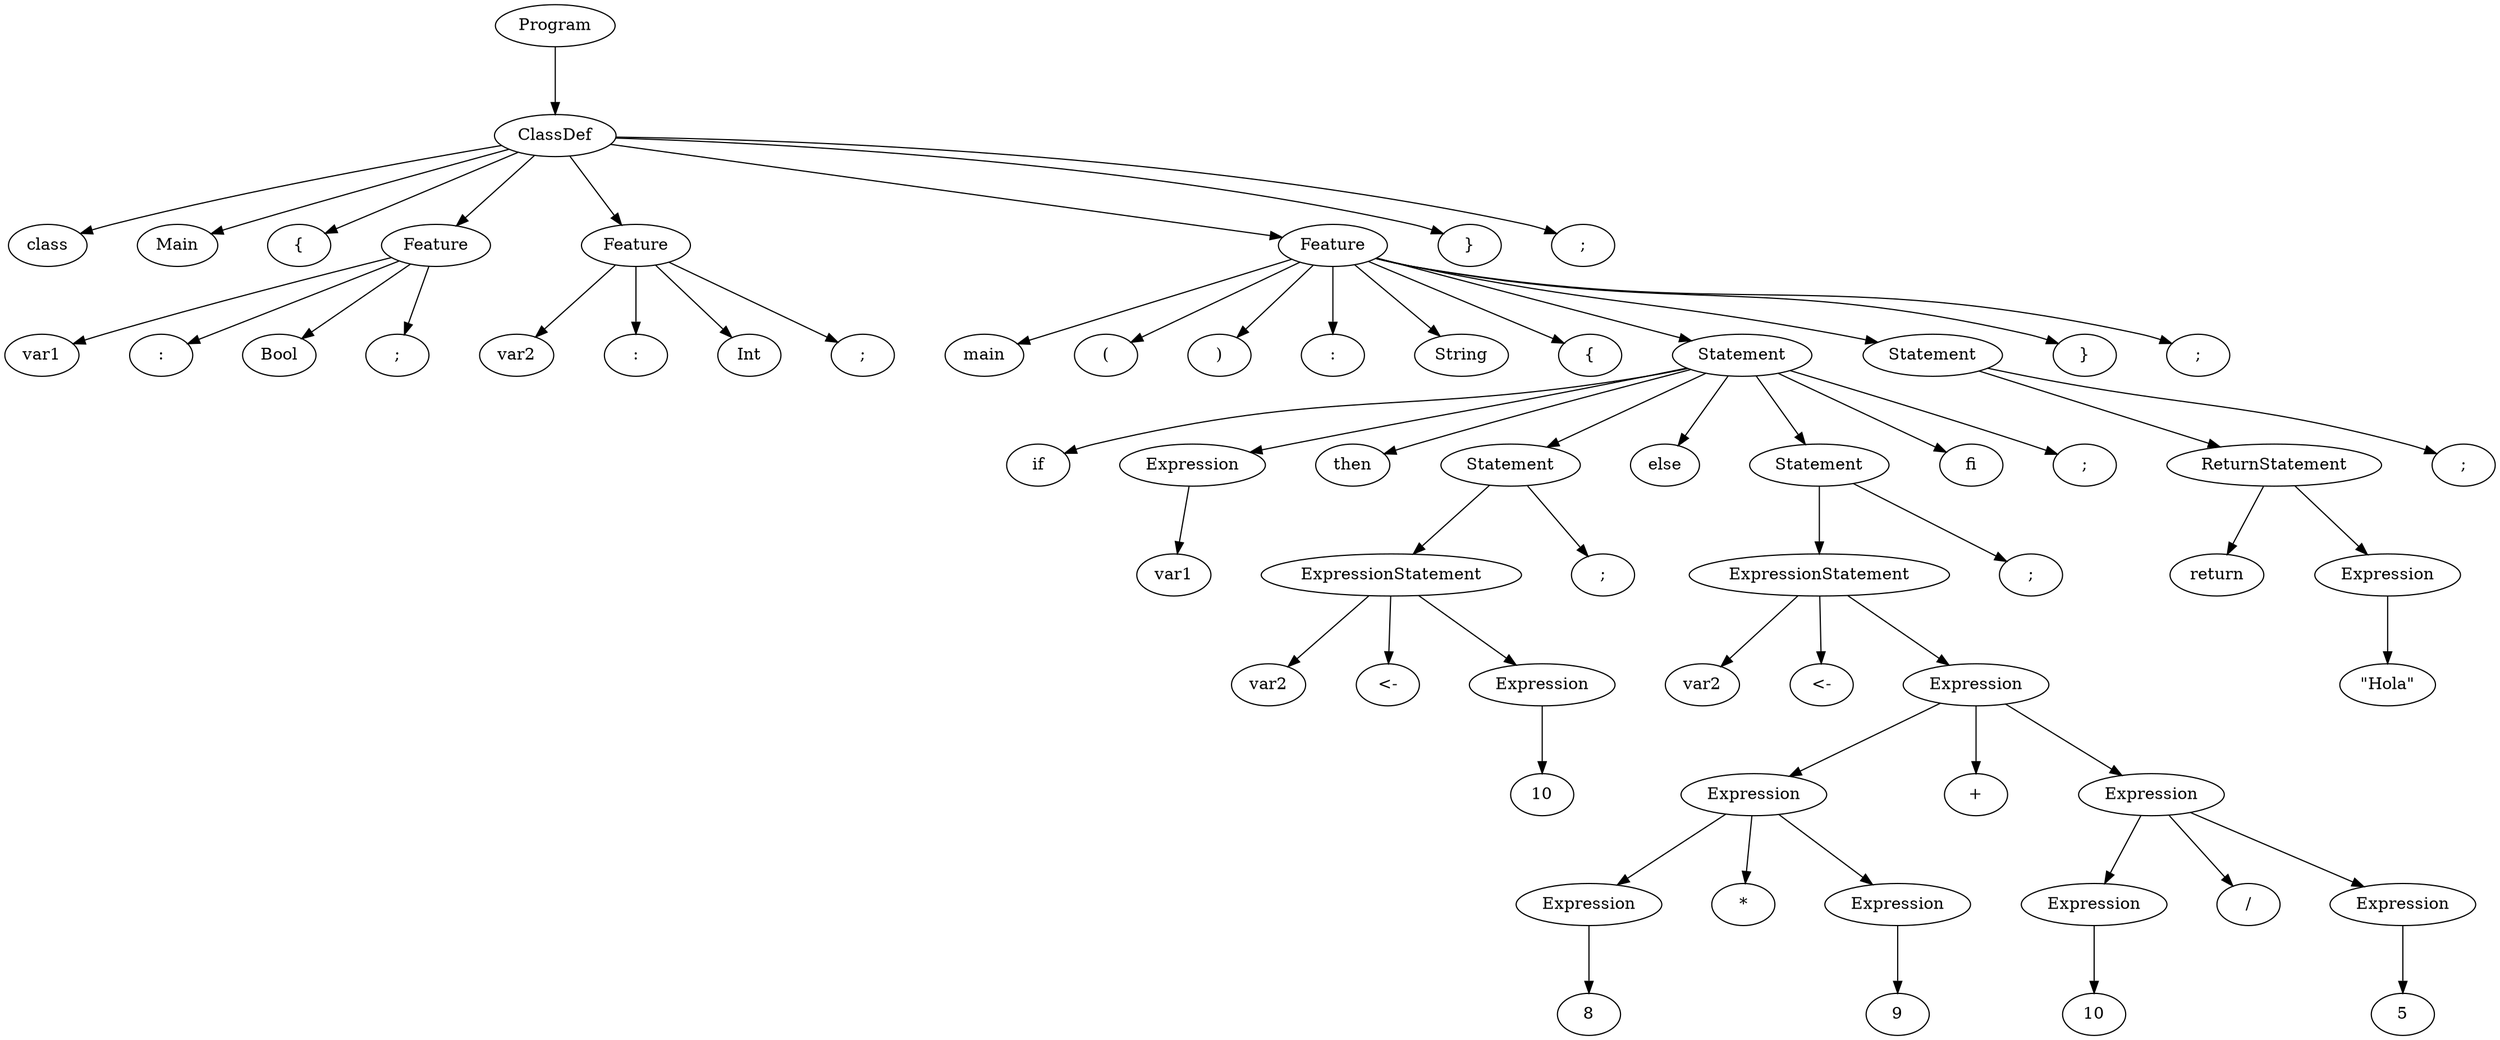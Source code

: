 digraph tree {
rankdir=TB;
nodesep=0.6;
ranksep=0.8;
    "Program_2261835429920" [label="Program"];
    "ClassDef_2261835430144" [label="ClassDef"];
    "class_2261913381312" [label="class"];
    "Main_2261913380352" [label="Main"];
    "{_2261913381696" [label="{"];
    "Feature_2261835430256" [label="Feature"];
    "var1_2261913382208" [label="var1"];
    ":_2261913424128" [label=":"];
    "Bool_2261913424192" [label="Bool"];
    ";_2261913424256" [label=";"];
    "Feature_2261835430704" [label="Feature"];
    "var2_2261913382848" [label="var2"];
    ":_2261913424448" [label=":"];
    "Int_2261913424512" [label="Int"];
    ";_2261913424576" [label=";"];
    "Feature_2261835430816" [label="Feature"];
    "main_2261913424704" [label="main"];
    "(_2261913424832" [label="("];
    ")_2261913424960" [label=")"];
    ":_2261913425024" [label=":"];
    "String_2261913425088" [label="String"];
    "{_2261913425216" [label="{"];
    "Statement_2261835431040" [label="Statement"];
    "if_2261913425536" [label="if"];
    "Expression_2261835431152" [label="Expression"];
    "var1_2261913425664" [label="var1"];
    "then_2261913427776" [label="then"];
    "Statement_2261835431824" [label="Statement"];
    "ExpressionStatement_2261913452608" [label="ExpressionStatement"];
    "var2_2261913445504" [label="var2"];
    "<-_2261913445568" [label="<-"];
    "Expression_2261913452720" [label="Expression"];
    "10_2261913445760" [label="10"];
    ";_2261913445632" [label=";"];
    "else_2261913445824" [label="else"];
    "Statement_2261913453056" [label="Statement"];
    "ExpressionStatement_2261913453168" [label="ExpressionStatement"];
    "var2_2261913445888" [label="var2"];
    "<-_2261913445952" [label="<-"];
    "Expression_2261913454400" [label="Expression"];
    "Expression_2261913453728" [label="Expression"];
    "Expression_2261913453280" [label="Expression"];
    "8_2261913446144" [label="8"];
    "*_2261913446720" [label="*"];
    "Expression_2261913453840" [label="Expression"];
    "9_2261913446784" [label="9"];
    "+_2261913448384" [label="+"];
    "Expression_2261913454736" [label="Expression"];
    "Expression_2261913454512" [label="Expression"];
    "10_2261913448320" [label="10"];
    "/_2261913446592" [label="/"];
    "Expression_2261913454848" [label="Expression"];
    "5_2261913469632" [label="5"];
    ";_2261913469504" [label=";"];
    "fi_2261913469696" [label="fi"];
    ";_2261913469760" [label=";"];
    "Statement_2261913454960" [label="Statement"];
    "ReturnStatement_2261913455072" [label="ReturnStatement"];
    "return_2261913469568" [label="return"];
    "Expression_2261913455184" [label="Expression"];
    "\\\"Hola\\\"_2261913470080" [label="\"Hola\""];
    ";_2261913470016" [label=";"];
    "}_2261913470144" [label="}"];
    ";_2261913424640" [label=";"];
    "}_2261913470208" [label="}"];
    ";_2261913470272" [label=";"];
    "Program_2261835429920" -> "ClassDef_2261835430144";
    "ClassDef_2261835430144" -> "class_2261913381312";
    "ClassDef_2261835430144" -> "Main_2261913380352";
    "ClassDef_2261835430144" -> "{_2261913381696";
    "ClassDef_2261835430144" -> "Feature_2261835430256";
    "ClassDef_2261835430144" -> "Feature_2261835430704";
    "ClassDef_2261835430144" -> "Feature_2261835430816";
    "ClassDef_2261835430144" -> "}_2261913470208";
    "ClassDef_2261835430144" -> ";_2261913470272";
    "Feature_2261835430256" -> "var1_2261913382208";
    "Feature_2261835430256" -> ":_2261913424128";
    "Feature_2261835430256" -> "Bool_2261913424192";
    "Feature_2261835430256" -> ";_2261913424256";
    "Feature_2261835430704" -> "var2_2261913382848";
    "Feature_2261835430704" -> ":_2261913424448";
    "Feature_2261835430704" -> "Int_2261913424512";
    "Feature_2261835430704" -> ";_2261913424576";
    "Feature_2261835430816" -> "main_2261913424704";
    "Feature_2261835430816" -> "(_2261913424832";
    "Feature_2261835430816" -> ")_2261913424960";
    "Feature_2261835430816" -> ":_2261913425024";
    "Feature_2261835430816" -> "String_2261913425088";
    "Feature_2261835430816" -> "{_2261913425216";
    "Feature_2261835430816" -> "Statement_2261835431040";
    "Feature_2261835430816" -> "Statement_2261913454960";
    "Feature_2261835430816" -> "}_2261913470144";
    "Feature_2261835430816" -> ";_2261913424640";
    "Statement_2261835431040" -> "if_2261913425536";
    "Statement_2261835431040" -> "Expression_2261835431152";
    "Statement_2261835431040" -> "then_2261913427776";
    "Statement_2261835431040" -> "Statement_2261835431824";
    "Statement_2261835431040" -> "else_2261913445824";
    "Statement_2261835431040" -> "Statement_2261913453056";
    "Statement_2261835431040" -> "fi_2261913469696";
    "Statement_2261835431040" -> ";_2261913469760";
    "Expression_2261835431152" -> "var1_2261913425664";
    "Statement_2261835431824" -> "ExpressionStatement_2261913452608";
    "Statement_2261835431824" -> ";_2261913445632";
    "ExpressionStatement_2261913452608" -> "var2_2261913445504";
    "ExpressionStatement_2261913452608" -> "<-_2261913445568";
    "ExpressionStatement_2261913452608" -> "Expression_2261913452720";
    "Expression_2261913452720" -> "10_2261913445760";
    "Statement_2261913453056" -> "ExpressionStatement_2261913453168";
    "Statement_2261913453056" -> ";_2261913469504";
    "ExpressionStatement_2261913453168" -> "var2_2261913445888";
    "ExpressionStatement_2261913453168" -> "<-_2261913445952";
    "ExpressionStatement_2261913453168" -> "Expression_2261913454400";
    "Expression_2261913454400" -> "Expression_2261913453728";
    "Expression_2261913454400" -> "+_2261913448384";
    "Expression_2261913454400" -> "Expression_2261913454736";
    "Expression_2261913453728" -> "Expression_2261913453280";
    "Expression_2261913453728" -> "*_2261913446720";
    "Expression_2261913453728" -> "Expression_2261913453840";
    "Expression_2261913453280" -> "8_2261913446144";
    "Expression_2261913453840" -> "9_2261913446784";
    "Expression_2261913454736" -> "Expression_2261913454512";
    "Expression_2261913454736" -> "/_2261913446592";
    "Expression_2261913454736" -> "Expression_2261913454848";
    "Expression_2261913454512" -> "10_2261913448320";
    "Expression_2261913454848" -> "5_2261913469632";
    "Statement_2261913454960" -> "ReturnStatement_2261913455072";
    "Statement_2261913454960" -> ";_2261913470016";
    "ReturnStatement_2261913455072" -> "return_2261913469568";
    "ReturnStatement_2261913455072" -> "Expression_2261913455184";
    "Expression_2261913455184" -> "\\\"Hola\\\"_2261913470080";
}
